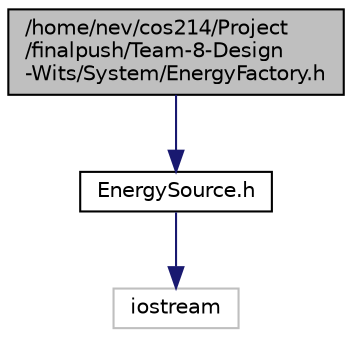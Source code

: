 digraph "/home/nev/cos214/Project/finalpush/Team-8-Design-Wits/System/EnergyFactory.h"
{
 // LATEX_PDF_SIZE
  edge [fontname="Helvetica",fontsize="10",labelfontname="Helvetica",labelfontsize="10"];
  node [fontname="Helvetica",fontsize="10",shape=record];
  Node1 [label="/home/nev/cos214/Project\l/finalpush/Team-8-Design\l-Wits/System/EnergyFactory.h",height=0.2,width=0.4,color="black", fillcolor="grey75", style="filled", fontcolor="black",tooltip="The header file for the EnergyFactory class."];
  Node1 -> Node2 [color="midnightblue",fontsize="10",style="solid"];
  Node2 [label="EnergySource.h",height=0.2,width=0.4,color="black", fillcolor="white", style="filled",URL="$EnergySource_8h.html",tooltip="The header file for the EnergySource class."];
  Node2 -> Node3 [color="midnightblue",fontsize="10",style="solid"];
  Node3 [label="iostream",height=0.2,width=0.4,color="grey75", fillcolor="white", style="filled",tooltip=" "];
}
